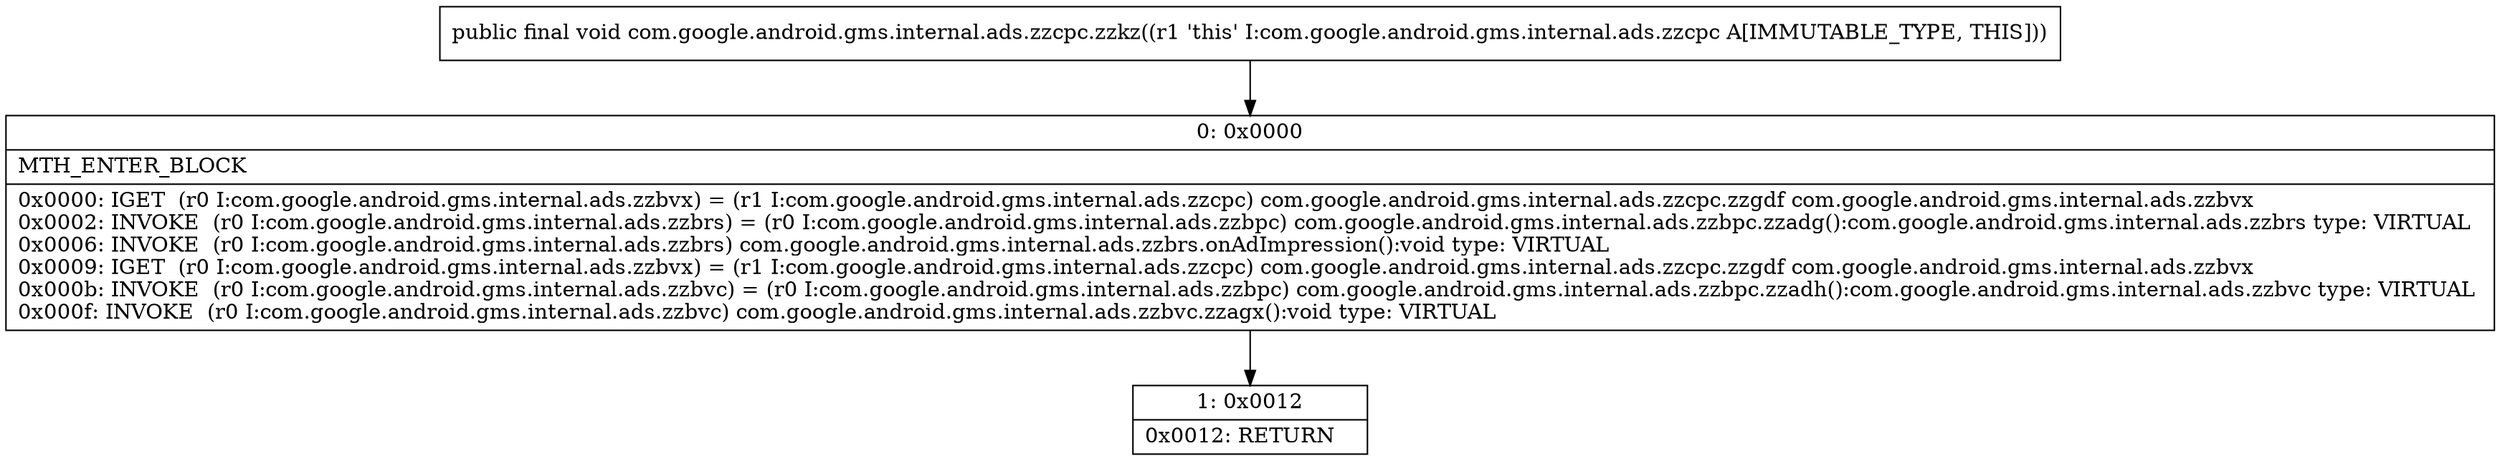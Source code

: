 digraph "CFG forcom.google.android.gms.internal.ads.zzcpc.zzkz()V" {
Node_0 [shape=record,label="{0\:\ 0x0000|MTH_ENTER_BLOCK\l|0x0000: IGET  (r0 I:com.google.android.gms.internal.ads.zzbvx) = (r1 I:com.google.android.gms.internal.ads.zzcpc) com.google.android.gms.internal.ads.zzcpc.zzgdf com.google.android.gms.internal.ads.zzbvx \l0x0002: INVOKE  (r0 I:com.google.android.gms.internal.ads.zzbrs) = (r0 I:com.google.android.gms.internal.ads.zzbpc) com.google.android.gms.internal.ads.zzbpc.zzadg():com.google.android.gms.internal.ads.zzbrs type: VIRTUAL \l0x0006: INVOKE  (r0 I:com.google.android.gms.internal.ads.zzbrs) com.google.android.gms.internal.ads.zzbrs.onAdImpression():void type: VIRTUAL \l0x0009: IGET  (r0 I:com.google.android.gms.internal.ads.zzbvx) = (r1 I:com.google.android.gms.internal.ads.zzcpc) com.google.android.gms.internal.ads.zzcpc.zzgdf com.google.android.gms.internal.ads.zzbvx \l0x000b: INVOKE  (r0 I:com.google.android.gms.internal.ads.zzbvc) = (r0 I:com.google.android.gms.internal.ads.zzbpc) com.google.android.gms.internal.ads.zzbpc.zzadh():com.google.android.gms.internal.ads.zzbvc type: VIRTUAL \l0x000f: INVOKE  (r0 I:com.google.android.gms.internal.ads.zzbvc) com.google.android.gms.internal.ads.zzbvc.zzagx():void type: VIRTUAL \l}"];
Node_1 [shape=record,label="{1\:\ 0x0012|0x0012: RETURN   \l}"];
MethodNode[shape=record,label="{public final void com.google.android.gms.internal.ads.zzcpc.zzkz((r1 'this' I:com.google.android.gms.internal.ads.zzcpc A[IMMUTABLE_TYPE, THIS])) }"];
MethodNode -> Node_0;
Node_0 -> Node_1;
}

